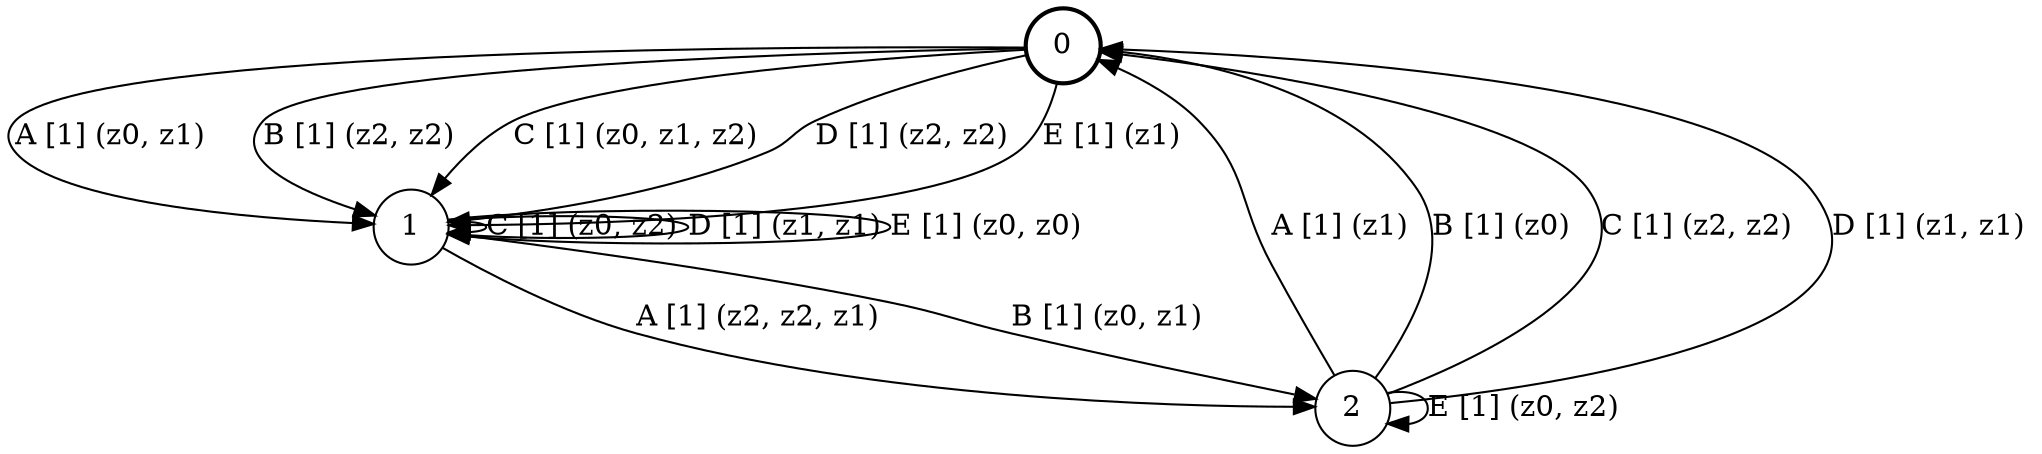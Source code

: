 # generated file, don't try to modify
# command: dot -Tpng <filename> > tree.png
digraph Automaton {
    node [shape = circle];
    0 [style = "bold"];
    0 -> 1 [label = "A [1] (z0, z1) "];
    0 -> 1 [label = "B [1] (z2, z2) "];
    0 -> 1 [label = "C [1] (z0, z1, z2) "];
    0 -> 1 [label = "D [1] (z2, z2) "];
    0 -> 1 [label = "E [1] (z1) "];
    1 -> 2 [label = "A [1] (z2, z2, z1) "];
    1 -> 2 [label = "B [1] (z0, z1) "];
    1 -> 1 [label = "C [1] (z0, z2) "];
    1 -> 1 [label = "D [1] (z1, z1) "];
    1 -> 1 [label = "E [1] (z0, z0) "];
    2 -> 0 [label = "A [1] (z1) "];
    2 -> 0 [label = "B [1] (z0) "];
    2 -> 0 [label = "C [1] (z2, z2) "];
    2 -> 0 [label = "D [1] (z1, z1) "];
    2 -> 2 [label = "E [1] (z0, z2) "];
}
